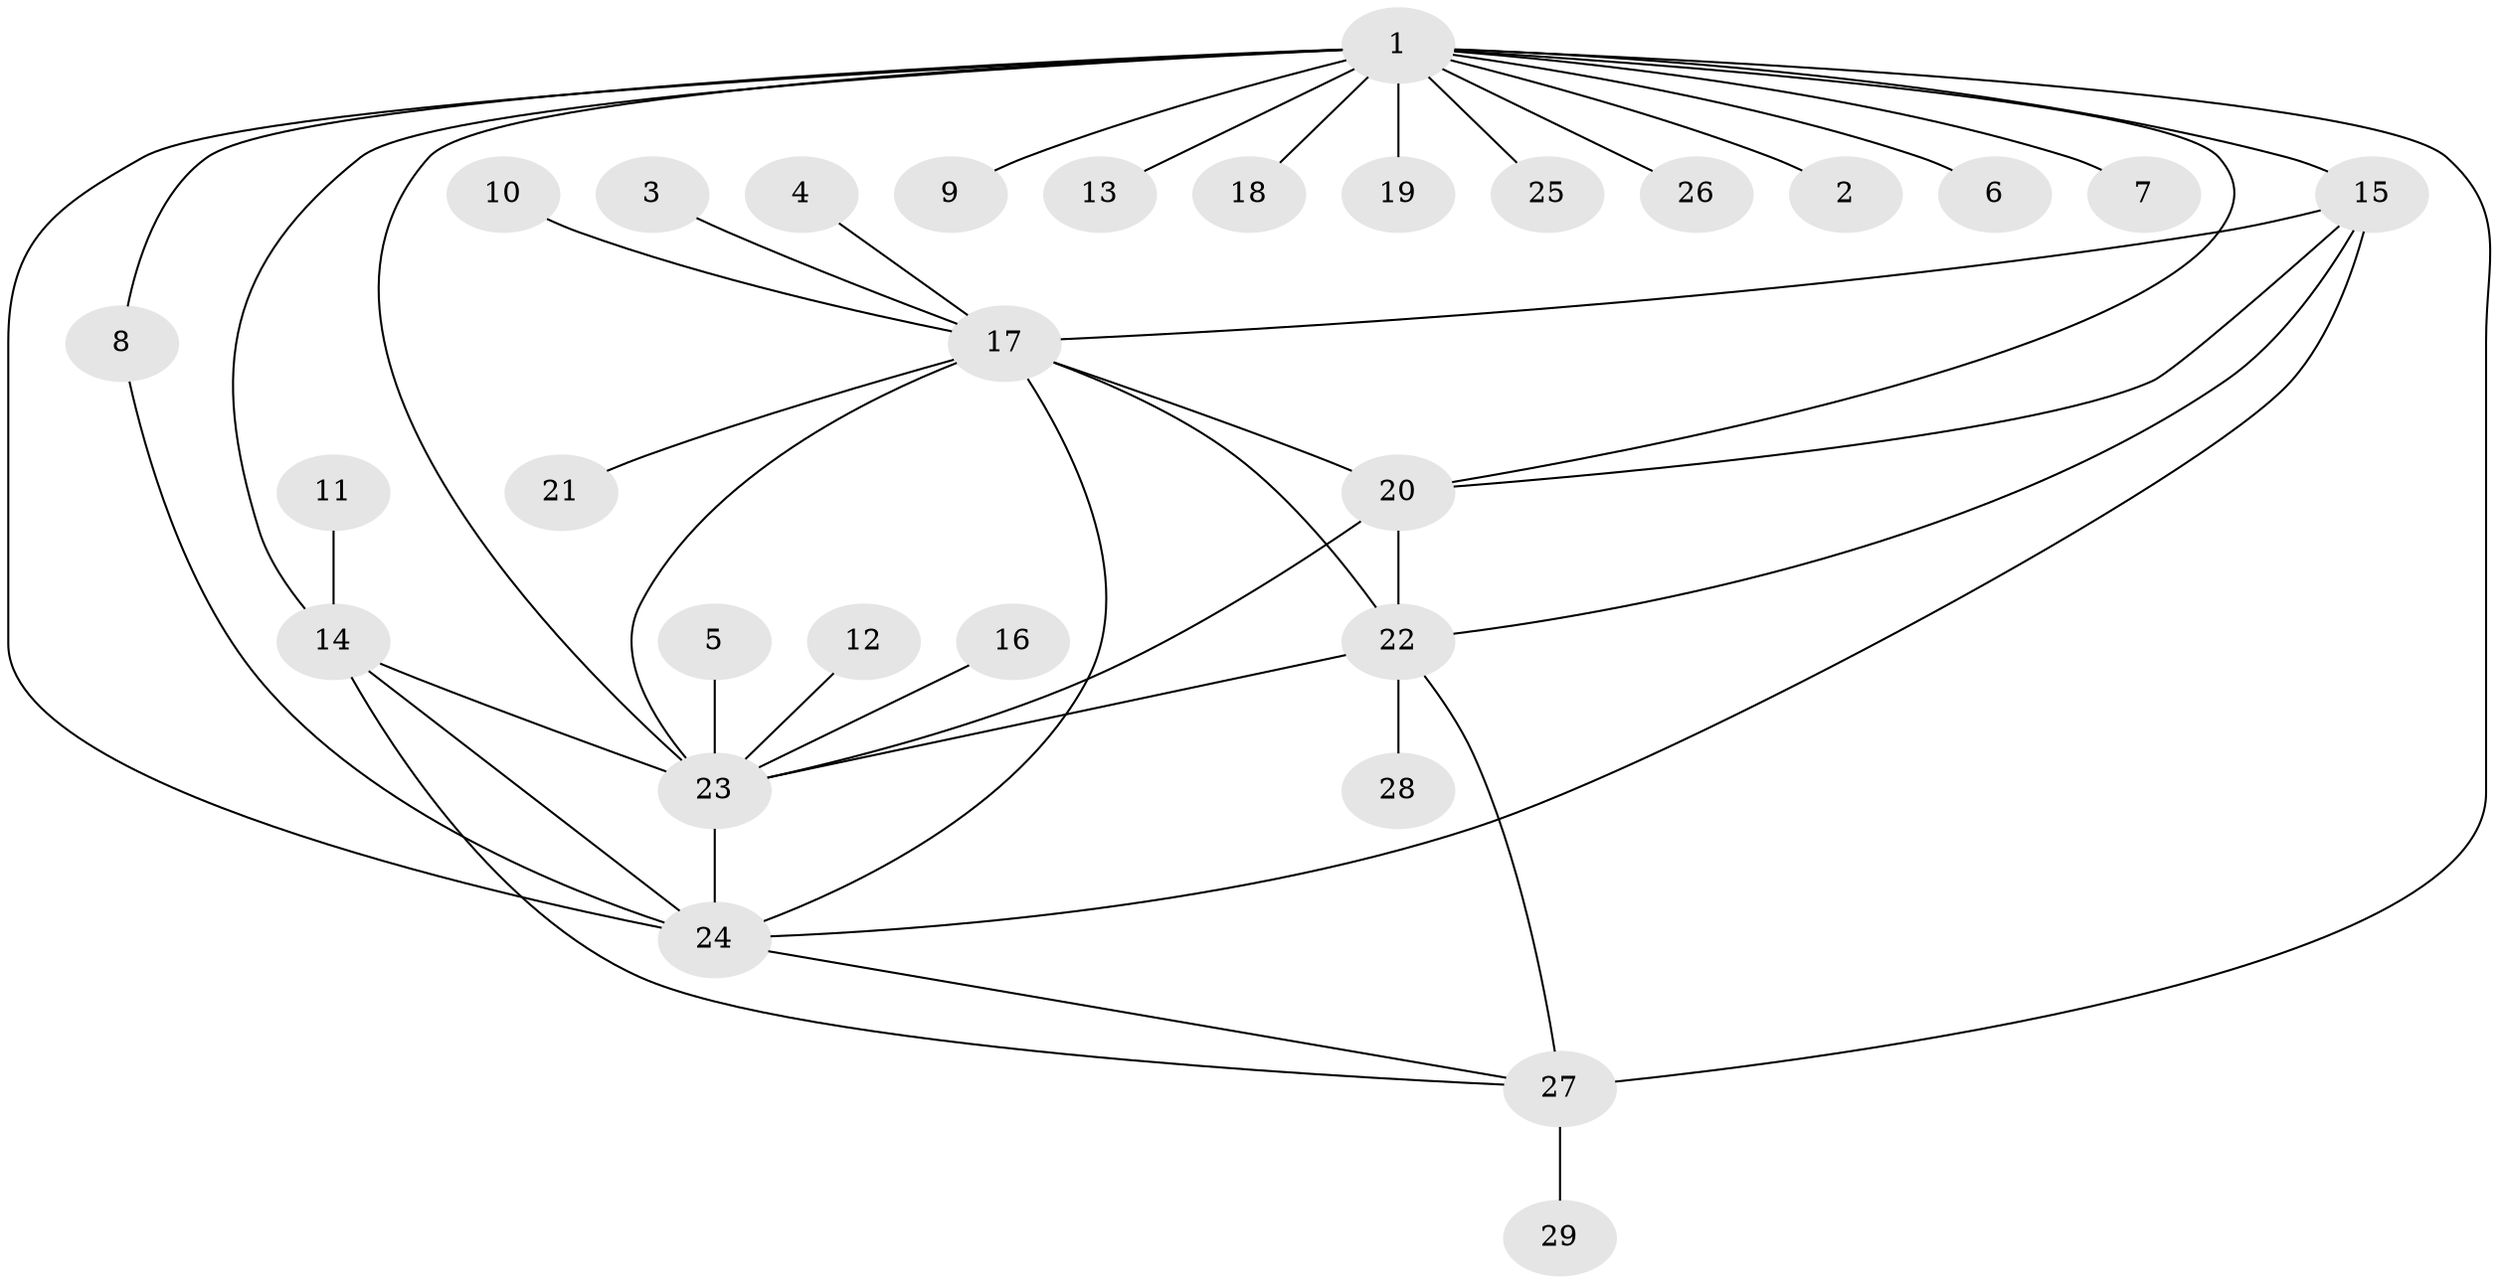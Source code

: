 // original degree distribution, {9: 0.03773584905660377, 13: 0.018867924528301886, 12: 0.018867924528301886, 10: 0.018867924528301886, 1: 0.5471698113207547, 2: 0.1509433962264151, 5: 0.03773584905660377, 7: 0.018867924528301886, 3: 0.09433962264150944, 6: 0.03773584905660377, 4: 0.018867924528301886}
// Generated by graph-tools (version 1.1) at 2025/26/03/09/25 03:26:04]
// undirected, 29 vertices, 44 edges
graph export_dot {
graph [start="1"]
  node [color=gray90,style=filled];
  1;
  2;
  3;
  4;
  5;
  6;
  7;
  8;
  9;
  10;
  11;
  12;
  13;
  14;
  15;
  16;
  17;
  18;
  19;
  20;
  21;
  22;
  23;
  24;
  25;
  26;
  27;
  28;
  29;
  1 -- 2 [weight=1.0];
  1 -- 6 [weight=1.0];
  1 -- 7 [weight=1.0];
  1 -- 8 [weight=1.0];
  1 -- 9 [weight=1.0];
  1 -- 13 [weight=1.0];
  1 -- 14 [weight=1.0];
  1 -- 15 [weight=1.0];
  1 -- 18 [weight=1.0];
  1 -- 19 [weight=1.0];
  1 -- 20 [weight=1.0];
  1 -- 23 [weight=2.0];
  1 -- 24 [weight=1.0];
  1 -- 25 [weight=1.0];
  1 -- 26 [weight=1.0];
  1 -- 27 [weight=1.0];
  3 -- 17 [weight=1.0];
  4 -- 17 [weight=1.0];
  5 -- 23 [weight=1.0];
  8 -- 24 [weight=1.0];
  10 -- 17 [weight=1.0];
  11 -- 14 [weight=1.0];
  12 -- 23 [weight=1.0];
  14 -- 23 [weight=1.0];
  14 -- 24 [weight=1.0];
  14 -- 27 [weight=1.0];
  15 -- 17 [weight=1.0];
  15 -- 20 [weight=1.0];
  15 -- 22 [weight=1.0];
  15 -- 24 [weight=1.0];
  16 -- 23 [weight=1.0];
  17 -- 20 [weight=2.0];
  17 -- 21 [weight=1.0];
  17 -- 22 [weight=1.0];
  17 -- 23 [weight=1.0];
  17 -- 24 [weight=1.0];
  20 -- 22 [weight=1.0];
  20 -- 23 [weight=1.0];
  22 -- 23 [weight=1.0];
  22 -- 27 [weight=1.0];
  22 -- 28 [weight=1.0];
  23 -- 24 [weight=1.0];
  24 -- 27 [weight=1.0];
  27 -- 29 [weight=1.0];
}
